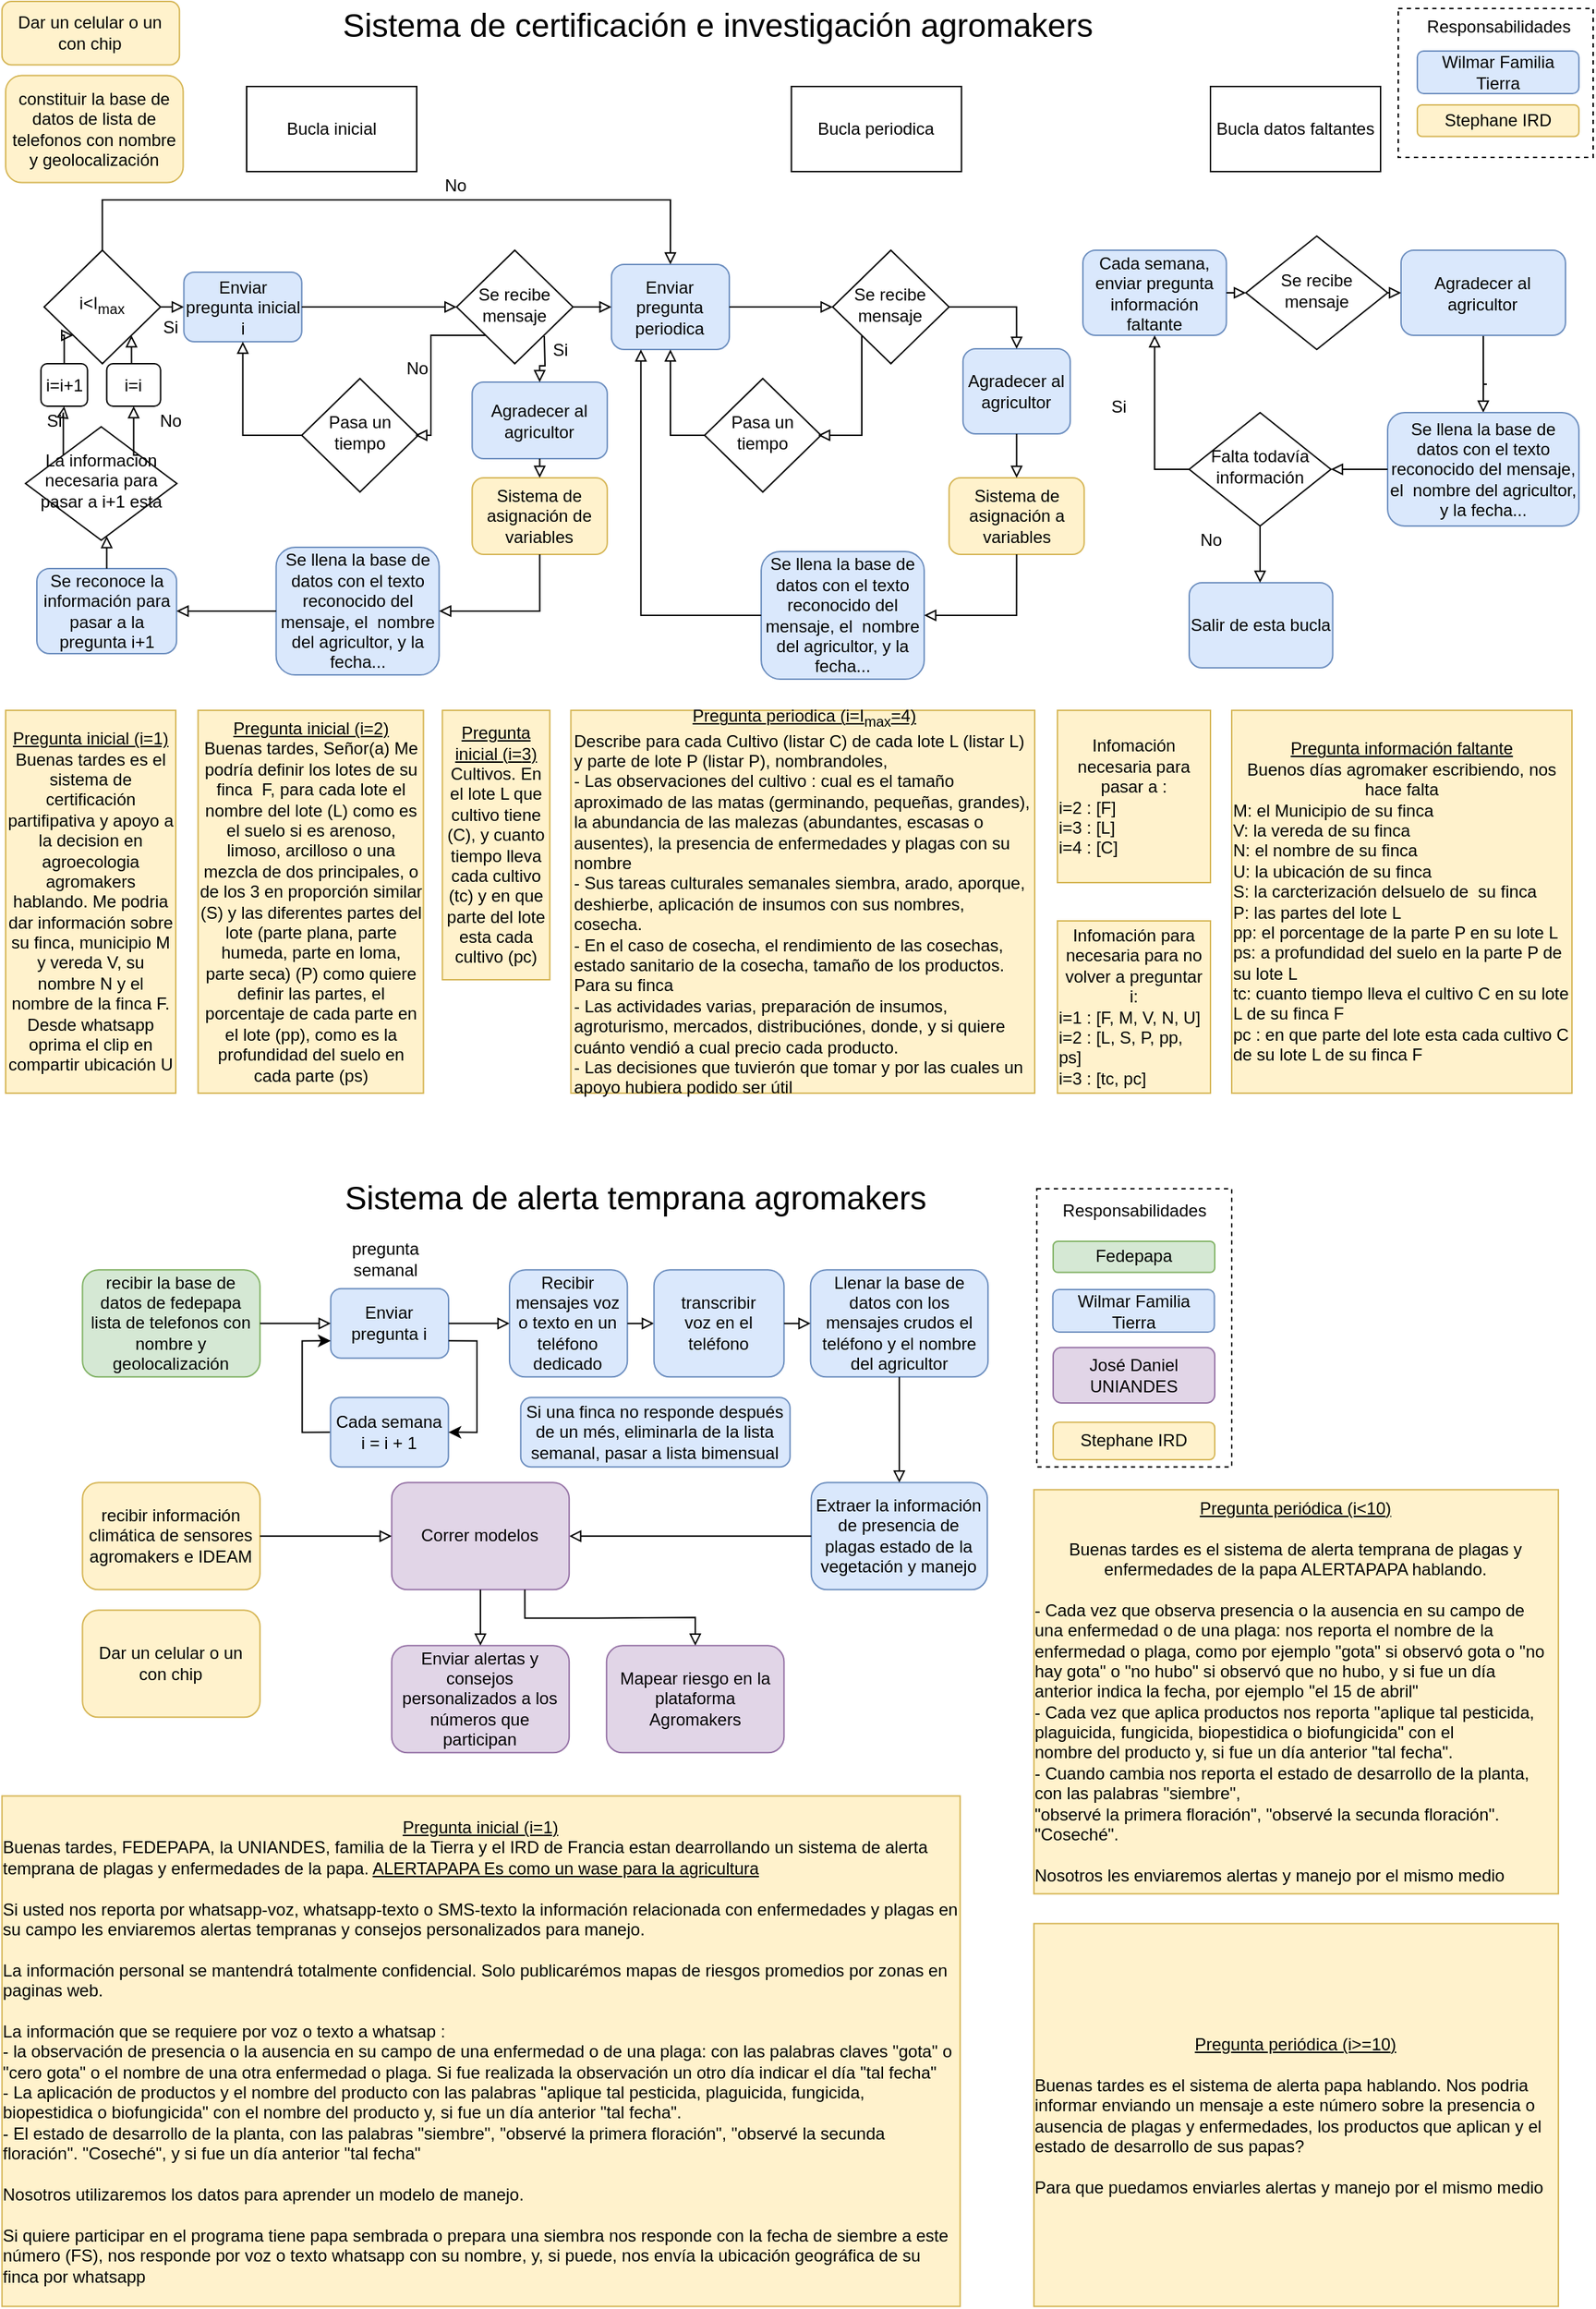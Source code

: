 <mxfile version="12.6.8" type="github">
  <diagram id="C5RBs43oDa-KdzZeNtuy" name="Page-1">
    <mxGraphModel dx="1458" dy="1038" grid="1" gridSize="10" guides="1" tooltips="1" connect="1" arrows="1" fold="1" page="1" pageScale="1" pageWidth="1169" pageHeight="827" math="0" shadow="0">
      <root>
        <mxCell id="WIyWlLk6GJQsqaUBKTNV-0"/>
        <mxCell id="WIyWlLk6GJQsqaUBKTNV-1" parent="WIyWlLk6GJQsqaUBKTNV-0"/>
        <mxCell id="eJcWsqn1xugrgQTTtv47-0" value="&lt;div&gt;&lt;u&gt;Pregunta inicial &lt;/u&gt;&lt;u&gt;&lt;u&gt;(i=&lt;/u&gt;1)&lt;/u&gt;&lt;br&gt;&lt;/div&gt;&lt;div&gt;Buenas tardes es el sistema de certificación partifipativa y apoyo a la decision en agroecologia agromakers hablando. Me podria dar información sobre su finca, municipio M y vereda V, su nombre N y el nombre de la finca F. Desde whatsapp oprima el clip en compartir ubicación U&lt;br&gt;&lt;/div&gt;" style="rounded=0;whiteSpace=wrap;html=1;fillColor=#fff2cc;strokeColor=#d6b656;" parent="WIyWlLk6GJQsqaUBKTNV-1" vertex="1">
          <mxGeometry x="40" y="510" width="120" height="270" as="geometry"/>
        </mxCell>
        <mxCell id="eJcWsqn1xugrgQTTtv47-1" value="&lt;div&gt;&lt;u&gt;Pregunta inicial (i=2) &lt;/u&gt;&lt;br&gt;&lt;/div&gt;&lt;div&gt;Buenas tardes, Señor(a) Me podría definir los lotes de su finca&amp;nbsp; F, para cada lote el nombre del lote (L) como es el suelo si es arenoso, limoso, arcilloso o una mezcla de dos principales, o de los 3 en proporción similar (S) y las diferentes partes del lote (parte plana, parte humeda, parte en loma, parte seca) (P) como quiere definir las partes, el porcentaje de cada parte en el lote (pp), como es la profundidad del suelo en cada parte (ps)&lt;br&gt;&lt;/div&gt;" style="rounded=0;whiteSpace=wrap;html=1;fillColor=#fff2cc;strokeColor=#d6b656;" parent="WIyWlLk6GJQsqaUBKTNV-1" vertex="1">
          <mxGeometry x="175.75" y="510" width="159" height="270" as="geometry"/>
        </mxCell>
        <mxCell id="eJcWsqn1xugrgQTTtv47-3" value="&lt;u&gt;Pregunta inicial (&lt;/u&gt;&lt;u&gt;&lt;u&gt;i=&lt;/u&gt;3) &lt;/u&gt;Cultivos. En el lote L que cultivo tiene (C), y cuanto tiempo lleva cada cultivo (tc) y en que parte del lote esta cada cultivo (pc)" style="rounded=0;whiteSpace=wrap;html=1;fillColor=#fff2cc;strokeColor=#d6b656;" parent="WIyWlLk6GJQsqaUBKTNV-1" vertex="1">
          <mxGeometry x="348.12" y="510" width="75.75" height="190" as="geometry"/>
        </mxCell>
        <mxCell id="eJcWsqn1xugrgQTTtv47-4" value="&lt;div align=&quot;center&quot;&gt;&lt;u&gt;Pregunta periodica (&lt;/u&gt;&lt;u&gt;&lt;u&gt;i=&lt;/u&gt;I&lt;sub&gt;max&lt;/sub&gt;=4)&lt;br&gt;&lt;/u&gt;&lt;/div&gt;&lt;div align=&quot;left&quot;&gt;Describe para cada Cultivo (listar C) de cada lote L (listar L) y parte de lote P (listar P), nombrandoles, &lt;br&gt;&lt;/div&gt;&lt;div align=&quot;left&quot;&gt;- Las observaciones del cultivo : cual es el tamaño aproximado de las matas (germinando, pequeñas, grandes), la abundancia de las malezas (abundantes, escasas o ausentes), la presencia de enfermedades y plagas con su nombre&lt;/div&gt;&lt;div align=&quot;left&quot;&gt;- Sus tareas culturales semanales siembra, arado, aporque, deshierbe, aplicación de insumos con sus nombres, cosecha.&lt;/div&gt;&lt;div&gt;- En el caso de cosecha, el rendimiento de las cosechas, estado sanitario de la cosecha, tamaño de los productos.&lt;/div&gt;&lt;div&gt;Para su finca&lt;br&gt;&lt;/div&gt;&lt;div&gt;- Las actividades varias, preparación de insumos, agroturismo, mercados, distribuciónes, donde, y si quiere cuánto vendió a cual precio cada producto.&lt;br&gt;&lt;/div&gt;&lt;div&gt;- Las decisiones que tuvierón que tomar y por las cuales un apoyo hubiera podido ser útil&lt;br&gt;&lt;/div&gt;" style="rounded=0;whiteSpace=wrap;html=1;align=left;fillColor=#fff2cc;strokeColor=#d6b656;" parent="WIyWlLk6GJQsqaUBKTNV-1" vertex="1">
          <mxGeometry x="438.75" y="510" width="327.25" height="270" as="geometry"/>
        </mxCell>
        <mxCell id="ntUJKvOIBmLxlDmZnV4F-77" value="No" style="text;html=1;align=center;verticalAlign=middle;resizable=0;points=[];autosize=1;" parent="WIyWlLk6GJQsqaUBKTNV-1" vertex="1">
          <mxGeometry x="342.25" y="130" width="30" height="20" as="geometry"/>
        </mxCell>
        <mxCell id="ntUJKvOIBmLxlDmZnV4F-81" value="&lt;div&gt;Infomación necesaria para pasar a :&lt;/div&gt;&lt;div align=&quot;left&quot;&gt;i=2 : [F]&lt;/div&gt;&lt;div align=&quot;left&quot;&gt;i=3 : [L]&lt;/div&gt;&lt;div align=&quot;left&quot;&gt;i=4 : [C]&lt;br&gt;&lt;/div&gt;" style="rounded=0;whiteSpace=wrap;html=1;fillColor=#fff2cc;strokeColor=#d6b656;" parent="WIyWlLk6GJQsqaUBKTNV-1" vertex="1">
          <mxGeometry x="782.06" y="510" width="107.94" height="121.5" as="geometry"/>
        </mxCell>
        <mxCell id="ntUJKvOIBmLxlDmZnV4F-82" value="&lt;div&gt;Infomación para necesaria para no volver a preguntar i:&lt;/div&gt;&lt;div align=&quot;left&quot;&gt;i=1 : [F, M, V, N, U]&lt;/div&gt;&lt;div align=&quot;left&quot;&gt;i=2 : [L, S, P, pp, ps]&lt;/div&gt;&lt;div align=&quot;left&quot;&gt;i=3 : [tc, pc]&lt;br&gt;&lt;/div&gt;" style="rounded=0;whiteSpace=wrap;html=1;fillColor=#fff2cc;strokeColor=#d6b656;" parent="WIyWlLk6GJQsqaUBKTNV-1" vertex="1">
          <mxGeometry x="782.06" y="658.5" width="107.94" height="121.5" as="geometry"/>
        </mxCell>
        <mxCell id="ntUJKvOIBmLxlDmZnV4F-86" value="Cada semana, enviar pregunta información faltante" style="rounded=1;whiteSpace=wrap;html=1;fillColor=#dae8fc;strokeColor=#6c8ebf;" parent="WIyWlLk6GJQsqaUBKTNV-1" vertex="1">
          <mxGeometry x="800" y="185.5" width="101.25" height="60" as="geometry"/>
        </mxCell>
        <mxCell id="ntUJKvOIBmLxlDmZnV4F-87" value="&lt;div&gt;&lt;u&gt;Pregunta información faltante &lt;br&gt;&lt;/u&gt;&lt;/div&gt;&lt;div&gt;Buenos días agromaker escribiendo, nos hace falta &lt;br&gt;&lt;/div&gt;&lt;div align=&quot;left&quot;&gt;M: el Municipio de su finca&lt;/div&gt;&lt;div align=&quot;left&quot;&gt;V: la vereda de su finca&lt;/div&gt;&lt;div align=&quot;left&quot;&gt;N: el nombre de su finca&lt;/div&gt;&lt;div align=&quot;left&quot;&gt;U: la ubicación de su finca&lt;/div&gt;&lt;div align=&quot;left&quot;&gt;S: la carcterización delsuelo de&amp;nbsp; su finca&lt;br&gt;&lt;/div&gt;&lt;div align=&quot;left&quot;&gt;P: las partes del lote L&lt;br&gt;&lt;/div&gt;&lt;div align=&quot;left&quot;&gt;pp: el porcentage de la parte P en su lote L&lt;/div&gt;&lt;div align=&quot;left&quot;&gt;ps: a profundidad del suelo en la parte P de su lote L&lt;/div&gt;&lt;div align=&quot;left&quot;&gt;tc: cuanto tiempo lleva el cultivo C en su lote L de su finca F&lt;/div&gt;&lt;div align=&quot;left&quot;&gt;pc : en que parte del lote esta cada cultivo C de su lote L de su finca F&lt;br&gt;&lt;/div&gt;" style="rounded=0;whiteSpace=wrap;html=1;fillColor=#fff2cc;strokeColor=#d6b656;" parent="WIyWlLk6GJQsqaUBKTNV-1" vertex="1">
          <mxGeometry x="905" y="510" width="240.06" height="270" as="geometry"/>
        </mxCell>
        <mxCell id="ntUJKvOIBmLxlDmZnV4F-88" style="edgeStyle=orthogonalEdgeStyle;rounded=0;orthogonalLoop=1;jettySize=auto;html=1;endArrow=block;endFill=0;entryX=0.5;entryY=0;entryDx=0;entryDy=0;exitX=0.5;exitY=1;exitDx=0;exitDy=0;" parent="WIyWlLk6GJQsqaUBKTNV-1" source="ntUJKvOIBmLxlDmZnV4F-91" target="ntUJKvOIBmLxlDmZnV4F-90" edge="1">
          <mxGeometry relative="1" as="geometry">
            <mxPoint x="1571.07" y="-5.5" as="sourcePoint"/>
            <mxPoint x="1251.07" y="-25.5" as="targetPoint"/>
            <Array as="points">
              <mxPoint x="1085" y="280"/>
              <mxPoint x="1085" y="280"/>
            </Array>
          </mxGeometry>
        </mxCell>
        <mxCell id="ntUJKvOIBmLxlDmZnV4F-90" value="Se llena la base de datos con el texto reconocido del mensaje, el&amp;nbsp; nombre del agricultor, y la fecha..." style="rounded=1;whiteSpace=wrap;html=1;fillColor=#dae8fc;strokeColor=#6c8ebf;" parent="WIyWlLk6GJQsqaUBKTNV-1" vertex="1">
          <mxGeometry x="1015" y="300" width="134.94" height="80" as="geometry"/>
        </mxCell>
        <mxCell id="ntUJKvOIBmLxlDmZnV4F-91" value="Agradecer al agricultor" style="rounded=1;whiteSpace=wrap;html=1;fillColor=#dae8fc;strokeColor=#6c8ebf;" parent="WIyWlLk6GJQsqaUBKTNV-1" vertex="1">
          <mxGeometry x="1024.47" y="185.5" width="116" height="60" as="geometry"/>
        </mxCell>
        <mxCell id="ntUJKvOIBmLxlDmZnV4F-92" style="edgeStyle=orthogonalEdgeStyle;rounded=0;orthogonalLoop=1;jettySize=auto;html=1;exitX=1;exitY=0.5;exitDx=0;exitDy=0;endArrow=block;endFill=0;entryX=0;entryY=0.5;entryDx=0;entryDy=0;" parent="WIyWlLk6GJQsqaUBKTNV-1" source="ntUJKvOIBmLxlDmZnV4F-86" target="ntUJKvOIBmLxlDmZnV4F-96" edge="1">
          <mxGeometry relative="1" as="geometry">
            <mxPoint x="1519.82" y="145.5" as="sourcePoint"/>
            <mxPoint x="1681.7" y="251.5" as="targetPoint"/>
          </mxGeometry>
        </mxCell>
        <mxCell id="ntUJKvOIBmLxlDmZnV4F-96" value="Se recibe mensaje" style="rhombus;whiteSpace=wrap;html=1;shadow=0;fontFamily=Helvetica;fontSize=12;align=center;strokeWidth=1;spacing=6;spacingTop=-4;" parent="WIyWlLk6GJQsqaUBKTNV-1" vertex="1">
          <mxGeometry x="915.0" y="175.5" width="100" height="80" as="geometry"/>
        </mxCell>
        <mxCell id="ntUJKvOIBmLxlDmZnV4F-97" style="edgeStyle=orthogonalEdgeStyle;rounded=0;orthogonalLoop=1;jettySize=auto;html=1;endArrow=block;endFill=0;entryX=0.5;entryY=1;entryDx=0;entryDy=0;exitX=0;exitY=0.5;exitDx=0;exitDy=0;" parent="WIyWlLk6GJQsqaUBKTNV-1" source="ntUJKvOIBmLxlDmZnV4F-98" target="ntUJKvOIBmLxlDmZnV4F-86" edge="1">
          <mxGeometry relative="1" as="geometry">
            <mxPoint x="1719.2" y="274.5" as="sourcePoint"/>
            <mxPoint x="1433.882" y="80" as="targetPoint"/>
          </mxGeometry>
        </mxCell>
        <mxCell id="ntUJKvOIBmLxlDmZnV4F-98" value="Falta todavía información" style="rhombus;whiteSpace=wrap;html=1;shadow=0;fontFamily=Helvetica;fontSize=12;align=center;strokeWidth=1;spacing=6;spacingTop=-4;" parent="WIyWlLk6GJQsqaUBKTNV-1" vertex="1">
          <mxGeometry x="875" y="300" width="100" height="80" as="geometry"/>
        </mxCell>
        <mxCell id="ntUJKvOIBmLxlDmZnV4F-99" style="edgeStyle=orthogonalEdgeStyle;rounded=0;orthogonalLoop=1;jettySize=auto;html=1;endArrow=block;endFill=0;entryX=1;entryY=0.5;entryDx=0;entryDy=0;exitX=0;exitY=0.5;exitDx=0;exitDy=0;" parent="WIyWlLk6GJQsqaUBKTNV-1" source="ntUJKvOIBmLxlDmZnV4F-90" target="ntUJKvOIBmLxlDmZnV4F-98" edge="1">
          <mxGeometry relative="1" as="geometry">
            <mxPoint x="1337.88" y="224" as="sourcePoint"/>
            <mxPoint x="1068.125" y="174" as="targetPoint"/>
          </mxGeometry>
        </mxCell>
        <mxCell id="ntUJKvOIBmLxlDmZnV4F-100" value="Salir de esta bucla" style="rounded=1;whiteSpace=wrap;html=1;fillColor=#dae8fc;strokeColor=#6c8ebf;" parent="WIyWlLk6GJQsqaUBKTNV-1" vertex="1">
          <mxGeometry x="875" y="420" width="101.25" height="60" as="geometry"/>
        </mxCell>
        <mxCell id="ntUJKvOIBmLxlDmZnV4F-101" style="edgeStyle=orthogonalEdgeStyle;rounded=0;orthogonalLoop=1;jettySize=auto;html=1;endArrow=block;endFill=0;entryX=0.5;entryY=0;entryDx=0;entryDy=0;exitX=0.5;exitY=1;exitDx=0;exitDy=0;" parent="WIyWlLk6GJQsqaUBKTNV-1" source="ntUJKvOIBmLxlDmZnV4F-98" target="ntUJKvOIBmLxlDmZnV4F-100" edge="1">
          <mxGeometry relative="1" as="geometry">
            <mxPoint x="1240" y="200" as="sourcePoint"/>
            <mxPoint x="1078.125" y="160" as="targetPoint"/>
            <Array as="points">
              <mxPoint x="926" y="420"/>
            </Array>
          </mxGeometry>
        </mxCell>
        <mxCell id="ntUJKvOIBmLxlDmZnV4F-102" value="Si" style="text;html=1;align=center;verticalAlign=middle;resizable=0;points=[];autosize=1;" parent="WIyWlLk6GJQsqaUBKTNV-1" vertex="1">
          <mxGeometry x="810" y="286" width="30" height="20" as="geometry"/>
        </mxCell>
        <mxCell id="ntUJKvOIBmLxlDmZnV4F-103" value="No" style="text;html=1;align=center;verticalAlign=middle;resizable=0;points=[];autosize=1;" parent="WIyWlLk6GJQsqaUBKTNV-1" vertex="1">
          <mxGeometry x="875" y="380" width="30" height="20" as="geometry"/>
        </mxCell>
        <mxCell id="LFKima_Gjq3WjR07UFZ1-4" value="Enviar pregunta inicial i" style="rounded=1;whiteSpace=wrap;html=1;fillColor=#dae8fc;strokeColor=#6c8ebf;" parent="WIyWlLk6GJQsqaUBKTNV-1" vertex="1">
          <mxGeometry x="165.714" y="201" width="83.17" height="49" as="geometry"/>
        </mxCell>
        <mxCell id="LFKima_Gjq3WjR07UFZ1-41" value="Se llena la base de datos con el texto reconocido del mensaje, el&amp;nbsp; nombre del agricultor, y la fecha..." style="rounded=1;whiteSpace=wrap;html=1;fillColor=#dae8fc;strokeColor=#6c8ebf;" parent="WIyWlLk6GJQsqaUBKTNV-1" vertex="1">
          <mxGeometry x="230.81" y="395" width="115" height="90" as="geometry"/>
        </mxCell>
        <mxCell id="LFKima_Gjq3WjR07UFZ1-51" value="Agradecer al agricultor" style="rounded=1;whiteSpace=wrap;html=1;fillColor=#dae8fc;strokeColor=#6c8ebf;" parent="WIyWlLk6GJQsqaUBKTNV-1" vertex="1">
          <mxGeometry x="369.13" y="278.5" width="95.29" height="54" as="geometry"/>
        </mxCell>
        <mxCell id="hvtxytPNItjEq5nfnZEM-136" value="Sistema de asignación a variables" style="rounded=1;whiteSpace=wrap;html=1;fillColor=#fff2cc;strokeColor=#d6b656;" vertex="1" parent="WIyWlLk6GJQsqaUBKTNV-1">
          <mxGeometry x="705.6" y="346" width="95.29" height="54" as="geometry"/>
        </mxCell>
        <mxCell id="ntUJKvOIBmLxlDmZnV4F-12" value="Enviar pregunta periodica" style="rounded=1;whiteSpace=wrap;html=1;fillColor=#dae8fc;strokeColor=#6c8ebf;" parent="WIyWlLk6GJQsqaUBKTNV-1" vertex="1">
          <mxGeometry x="467.384" y="195.5" width="83.17" height="60" as="geometry"/>
        </mxCell>
        <mxCell id="ntUJKvOIBmLxlDmZnV4F-25" style="edgeStyle=orthogonalEdgeStyle;rounded=0;orthogonalLoop=1;jettySize=auto;html=1;exitX=1;exitY=0.5;exitDx=0;exitDy=0;endArrow=block;endFill=0;entryX=0;entryY=0.5;entryDx=0;entryDy=0;" parent="WIyWlLk6GJQsqaUBKTNV-1" source="LFKima_Gjq3WjR07UFZ1-4" target="LFKima_Gjq3WjR07UFZ1-14" edge="1">
          <mxGeometry relative="1" as="geometry">
            <mxPoint x="341.295" y="276" as="sourcePoint"/>
            <mxPoint x="341.295" y="316" as="targetPoint"/>
          </mxGeometry>
        </mxCell>
        <mxCell id="ntUJKvOIBmLxlDmZnV4F-26" value="La informacion necesaria para pasar a i+1 esta" style="rhombus;whiteSpace=wrap;html=1;shadow=0;fontFamily=Helvetica;fontSize=12;align=center;strokeWidth=1;spacing=6;spacingTop=-4;" parent="WIyWlLk6GJQsqaUBKTNV-1" vertex="1">
          <mxGeometry x="54" y="310" width="106.786" height="80" as="geometry"/>
        </mxCell>
        <mxCell id="ntUJKvOIBmLxlDmZnV4F-29" style="edgeStyle=orthogonalEdgeStyle;rounded=0;orthogonalLoop=1;jettySize=auto;html=1;endArrow=block;endFill=0;exitX=0;exitY=0;exitDx=0;exitDy=0;entryX=0.5;entryY=1;entryDx=0;entryDy=0;" parent="WIyWlLk6GJQsqaUBKTNV-1" source="ntUJKvOIBmLxlDmZnV4F-26" target="ntUJKvOIBmLxlDmZnV4F-52" edge="1">
          <mxGeometry relative="1" as="geometry">
            <mxPoint x="-6.786" y="380" as="sourcePoint"/>
            <mxPoint x="67.143" y="226" as="targetPoint"/>
            <Array as="points">
              <mxPoint x="81.107" y="300"/>
            </Array>
          </mxGeometry>
        </mxCell>
        <mxCell id="ntUJKvOIBmLxlDmZnV4F-33" style="edgeStyle=orthogonalEdgeStyle;rounded=0;orthogonalLoop=1;jettySize=auto;html=1;exitX=1;exitY=0.5;exitDx=0;exitDy=0;endArrow=block;endFill=0;" parent="WIyWlLk6GJQsqaUBKTNV-1" source="LFKima_Gjq3WjR07UFZ1-14" target="ntUJKvOIBmLxlDmZnV4F-12" edge="1">
          <mxGeometry relative="1" as="geometry">
            <mxPoint x="113.348" y="310" as="sourcePoint"/>
            <mxPoint x="173.929" y="236" as="targetPoint"/>
            <Array as="points"/>
          </mxGeometry>
        </mxCell>
        <mxCell id="ntUJKvOIBmLxlDmZnV4F-44" value="No" style="text;html=1;align=center;verticalAlign=middle;resizable=0;points=[];autosize=1;" parent="WIyWlLk6GJQsqaUBKTNV-1" vertex="1">
          <mxGeometry x="314.945" y="258.5" width="30" height="20" as="geometry"/>
        </mxCell>
        <mxCell id="ntUJKvOIBmLxlDmZnV4F-45" value="Si" style="text;html=1;align=center;verticalAlign=middle;resizable=0;points=[];autosize=1;" parent="WIyWlLk6GJQsqaUBKTNV-1" vertex="1">
          <mxGeometry x="416.28" y="245.5" width="30" height="20" as="geometry"/>
        </mxCell>
        <mxCell id="ntUJKvOIBmLxlDmZnV4F-46" value="Pasa un tiempo " style="rhombus;whiteSpace=wrap;html=1;shadow=0;fontFamily=Helvetica;fontSize=12;align=center;strokeWidth=1;spacing=6;spacingTop=-4;" parent="WIyWlLk6GJQsqaUBKTNV-1" vertex="1">
          <mxGeometry x="248.884" y="276" width="82.143" height="80" as="geometry"/>
        </mxCell>
        <mxCell id="ntUJKvOIBmLxlDmZnV4F-47" style="edgeStyle=orthogonalEdgeStyle;rounded=0;orthogonalLoop=1;jettySize=auto;html=1;endArrow=block;endFill=0;entryX=0.5;entryY=1;entryDx=0;entryDy=0;exitX=0;exitY=0.5;exitDx=0;exitDy=0;" parent="WIyWlLk6GJQsqaUBKTNV-1" source="ntUJKvOIBmLxlDmZnV4F-46" target="LFKima_Gjq3WjR07UFZ1-4" edge="1">
          <mxGeometry relative="1" as="geometry">
            <mxPoint x="224.241" y="360" as="sourcePoint"/>
            <mxPoint x="314.598" y="370" as="targetPoint"/>
            <Array as="points">
              <mxPoint x="206.991" y="316"/>
            </Array>
          </mxGeometry>
        </mxCell>
        <mxCell id="LFKima_Gjq3WjR07UFZ1-14" value="Se recibe mensaje" style="rhombus;whiteSpace=wrap;html=1;shadow=0;fontFamily=Helvetica;fontSize=12;align=center;strokeWidth=1;spacing=6;spacingTop=-4;" parent="WIyWlLk6GJQsqaUBKTNV-1" vertex="1">
          <mxGeometry x="358.134" y="185.5" width="82.143" height="80" as="geometry"/>
        </mxCell>
        <mxCell id="LFKima_Gjq3WjR07UFZ1-54" style="edgeStyle=orthogonalEdgeStyle;rounded=0;orthogonalLoop=1;jettySize=auto;html=1;endArrow=block;endFill=0;" parent="WIyWlLk6GJQsqaUBKTNV-1" target="LFKima_Gjq3WjR07UFZ1-51" edge="1">
          <mxGeometry relative="1" as="geometry">
            <mxPoint x="420" y="246" as="sourcePoint"/>
          </mxGeometry>
        </mxCell>
        <mxCell id="ntUJKvOIBmLxlDmZnV4F-43" style="edgeStyle=orthogonalEdgeStyle;rounded=0;orthogonalLoop=1;jettySize=auto;html=1;exitX=0;exitY=1;exitDx=0;exitDy=0;endArrow=block;endFill=0;entryX=0.975;entryY=0.5;entryDx=0;entryDy=0;entryPerimeter=0;" parent="WIyWlLk6GJQsqaUBKTNV-1" source="LFKima_Gjq3WjR07UFZ1-14" target="ntUJKvOIBmLxlDmZnV4F-46" edge="1">
          <mxGeometry relative="1" as="geometry">
            <mxPoint x="394.688" y="296" as="sourcePoint"/>
            <mxPoint x="374.152" y="430" as="targetPoint"/>
            <Array as="points">
              <mxPoint x="340" y="246"/>
              <mxPoint x="340" y="316"/>
            </Array>
          </mxGeometry>
        </mxCell>
        <mxCell id="ntUJKvOIBmLxlDmZnV4F-52" value="i=i+1" style="rounded=1;whiteSpace=wrap;html=1;" parent="WIyWlLk6GJQsqaUBKTNV-1" vertex="1">
          <mxGeometry x="64.884" y="265.5" width="32.857" height="30" as="geometry"/>
        </mxCell>
        <mxCell id="ntUJKvOIBmLxlDmZnV4F-58" value="No" style="text;html=1;align=center;verticalAlign=middle;resizable=0;points=[];autosize=1;" parent="WIyWlLk6GJQsqaUBKTNV-1" vertex="1">
          <mxGeometry x="141.071" y="295.5" width="30" height="20" as="geometry"/>
        </mxCell>
        <mxCell id="ntUJKvOIBmLxlDmZnV4F-59" value="Si" style="text;html=1;align=center;verticalAlign=middle;resizable=0;points=[];autosize=1;" parent="WIyWlLk6GJQsqaUBKTNV-1" vertex="1">
          <mxGeometry x="58.929" y="295.5" width="30" height="20" as="geometry"/>
        </mxCell>
        <mxCell id="ntUJKvOIBmLxlDmZnV4F-60" style="edgeStyle=orthogonalEdgeStyle;rounded=0;orthogonalLoop=1;jettySize=auto;html=1;endArrow=block;endFill=0;exitX=1;exitY=0;exitDx=0;exitDy=0;entryX=0.5;entryY=1;entryDx=0;entryDy=0;" parent="WIyWlLk6GJQsqaUBKTNV-1" source="ntUJKvOIBmLxlDmZnV4F-26" target="ntUJKvOIBmLxlDmZnV4F-61" edge="1">
          <mxGeometry relative="1" as="geometry">
            <mxPoint x="21.964" y="356" as="sourcePoint"/>
            <mxPoint x="54.821" y="300" as="targetPoint"/>
            <Array as="points">
              <mxPoint x="130.393" y="330"/>
            </Array>
          </mxGeometry>
        </mxCell>
        <mxCell id="ntUJKvOIBmLxlDmZnV4F-61" value="i=i" style="rounded=1;whiteSpace=wrap;html=1;" parent="WIyWlLk6GJQsqaUBKTNV-1" vertex="1">
          <mxGeometry x="111.295" y="265.5" width="37.991" height="30" as="geometry"/>
        </mxCell>
        <mxCell id="ntUJKvOIBmLxlDmZnV4F-63" value="Se llena la base de datos con el texto reconocido del mensaje, el&amp;nbsp; nombre del agricultor, y la fecha..." style="rounded=1;whiteSpace=wrap;html=1;fillColor=#dae8fc;strokeColor=#6c8ebf;" parent="WIyWlLk6GJQsqaUBKTNV-1" vertex="1">
          <mxGeometry x="573.04" y="398" width="115" height="90" as="geometry"/>
        </mxCell>
        <mxCell id="ntUJKvOIBmLxlDmZnV4F-64" value="Agradecer al agricultor" style="rounded=1;whiteSpace=wrap;html=1;fillColor=#dae8fc;strokeColor=#6c8ebf;" parent="WIyWlLk6GJQsqaUBKTNV-1" vertex="1">
          <mxGeometry x="715.41" y="255" width="75.67" height="60" as="geometry"/>
        </mxCell>
        <mxCell id="ntUJKvOIBmLxlDmZnV4F-39" style="edgeStyle=orthogonalEdgeStyle;rounded=0;orthogonalLoop=1;jettySize=auto;html=1;endArrow=block;endFill=0;exitX=0.5;exitY=1;exitDx=0;exitDy=0;entryX=0.5;entryY=0;entryDx=0;entryDy=0;" parent="WIyWlLk6GJQsqaUBKTNV-1" source="ntUJKvOIBmLxlDmZnV4F-64" target="hvtxytPNItjEq5nfnZEM-136" edge="1">
          <mxGeometry relative="1" as="geometry">
            <mxPoint x="600.866" y="170" as="sourcePoint"/>
            <mxPoint x="752" y="350" as="targetPoint"/>
          </mxGeometry>
        </mxCell>
        <mxCell id="ntUJKvOIBmLxlDmZnV4F-66" style="edgeStyle=orthogonalEdgeStyle;rounded=0;orthogonalLoop=1;jettySize=auto;html=1;exitX=1;exitY=0.5;exitDx=0;exitDy=0;endArrow=block;endFill=0;entryX=0;entryY=0.5;entryDx=0;entryDy=0;" parent="WIyWlLk6GJQsqaUBKTNV-1" source="ntUJKvOIBmLxlDmZnV4F-12" target="ntUJKvOIBmLxlDmZnV4F-70" edge="1">
          <mxGeometry relative="1" as="geometry">
            <mxPoint x="591.116" y="241" as="sourcePoint"/>
            <mxPoint x="683.526" y="331.5" as="targetPoint"/>
          </mxGeometry>
        </mxCell>
        <mxCell id="ntUJKvOIBmLxlDmZnV4F-68" value="Pasa un tiempo " style="rhombus;whiteSpace=wrap;html=1;shadow=0;fontFamily=Helvetica;fontSize=12;align=center;strokeWidth=1;spacing=6;spacingTop=-4;" parent="WIyWlLk6GJQsqaUBKTNV-1" vertex="1">
          <mxGeometry x="533.098" y="276" width="82.143" height="80" as="geometry"/>
        </mxCell>
        <mxCell id="ntUJKvOIBmLxlDmZnV4F-69" style="edgeStyle=orthogonalEdgeStyle;rounded=0;orthogonalLoop=1;jettySize=auto;html=1;endArrow=block;endFill=0;exitX=0;exitY=0.5;exitDx=0;exitDy=0;entryX=0.5;entryY=1;entryDx=0;entryDy=0;" parent="WIyWlLk6GJQsqaUBKTNV-1" source="ntUJKvOIBmLxlDmZnV4F-68" target="ntUJKvOIBmLxlDmZnV4F-12" edge="1">
          <mxGeometry relative="1" as="geometry">
            <mxPoint x="566.473" y="375.5" as="sourcePoint"/>
            <mxPoint x="516.67" y="260" as="targetPoint"/>
            <Array as="points">
              <mxPoint x="509.277" y="316"/>
            </Array>
          </mxGeometry>
        </mxCell>
        <mxCell id="ntUJKvOIBmLxlDmZnV4F-70" value="Se recibe mensaje" style="rhombus;whiteSpace=wrap;html=1;shadow=0;fontFamily=Helvetica;fontSize=12;align=center;strokeWidth=1;spacing=6;spacingTop=-4;" parent="WIyWlLk6GJQsqaUBKTNV-1" vertex="1">
          <mxGeometry x="623.455" y="185.5" width="82.143" height="80" as="geometry"/>
        </mxCell>
        <mxCell id="ntUJKvOIBmLxlDmZnV4F-62" style="edgeStyle=orthogonalEdgeStyle;rounded=0;orthogonalLoop=1;jettySize=auto;html=1;exitX=1;exitY=0.5;exitDx=0;exitDy=0;endArrow=block;endFill=0;entryX=0.5;entryY=0;entryDx=0;entryDy=0;" parent="WIyWlLk6GJQsqaUBKTNV-1" source="ntUJKvOIBmLxlDmZnV4F-70" target="ntUJKvOIBmLxlDmZnV4F-64" edge="1">
          <mxGeometry relative="1" as="geometry"/>
        </mxCell>
        <mxCell id="ntUJKvOIBmLxlDmZnV4F-67" style="edgeStyle=orthogonalEdgeStyle;rounded=0;orthogonalLoop=1;jettySize=auto;html=1;exitX=0;exitY=1;exitDx=0;exitDy=0;endArrow=block;endFill=0;entryX=0.975;entryY=0.5;entryDx=0;entryDy=0;entryPerimeter=0;" parent="WIyWlLk6GJQsqaUBKTNV-1" source="ntUJKvOIBmLxlDmZnV4F-70" target="ntUJKvOIBmLxlDmZnV4F-68" edge="1">
          <mxGeometry relative="1" as="geometry">
            <mxPoint x="736.919" y="311.5" as="sourcePoint"/>
            <mxPoint x="716.384" y="445.5" as="targetPoint"/>
            <Array as="points">
              <mxPoint x="643.991" y="316"/>
            </Array>
          </mxGeometry>
        </mxCell>
        <mxCell id="ntUJKvOIBmLxlDmZnV4F-71" style="edgeStyle=orthogonalEdgeStyle;rounded=0;orthogonalLoop=1;jettySize=auto;html=1;endArrow=block;endFill=0;entryX=0.25;entryY=1;entryDx=0;entryDy=0;" parent="WIyWlLk6GJQsqaUBKTNV-1" source="ntUJKvOIBmLxlDmZnV4F-63" target="ntUJKvOIBmLxlDmZnV4F-12" edge="1">
          <mxGeometry relative="1" as="geometry">
            <mxPoint x="722.544" y="450" as="sourcePoint"/>
            <mxPoint x="696.259" y="450" as="targetPoint"/>
          </mxGeometry>
        </mxCell>
        <mxCell id="ntUJKvOIBmLxlDmZnV4F-72" value="i&amp;lt;I&lt;sub&gt;max&lt;/sub&gt;" style="rhombus;whiteSpace=wrap;html=1;shadow=0;fontFamily=Helvetica;fontSize=12;align=center;strokeWidth=1;spacing=6;spacingTop=-4;" parent="WIyWlLk6GJQsqaUBKTNV-1" vertex="1">
          <mxGeometry x="67.143" y="185.5" width="82.143" height="80" as="geometry"/>
        </mxCell>
        <mxCell id="ntUJKvOIBmLxlDmZnV4F-75" style="edgeStyle=orthogonalEdgeStyle;rounded=0;orthogonalLoop=1;jettySize=auto;html=1;endArrow=block;endFill=0;entryX=0;entryY=0.5;entryDx=0;entryDy=0;exitX=1;exitY=0.5;exitDx=0;exitDy=0;" parent="WIyWlLk6GJQsqaUBKTNV-1" source="ntUJKvOIBmLxlDmZnV4F-72" target="LFKima_Gjq3WjR07UFZ1-4" edge="1">
          <mxGeometry relative="1" as="geometry">
            <mxPoint x="63.036" y="356" as="sourcePoint"/>
            <mxPoint x="75.357" y="235.5" as="targetPoint"/>
            <Array as="points">
              <mxPoint x="157.5" y="226"/>
              <mxPoint x="157.5" y="226"/>
            </Array>
          </mxGeometry>
        </mxCell>
        <mxCell id="ntUJKvOIBmLxlDmZnV4F-76" style="edgeStyle=orthogonalEdgeStyle;rounded=0;orthogonalLoop=1;jettySize=auto;html=1;endArrow=block;endFill=0;entryX=0.5;entryY=0;entryDx=0;entryDy=0;exitX=0.5;exitY=0;exitDx=0;exitDy=0;" parent="WIyWlLk6GJQsqaUBKTNV-1" source="ntUJKvOIBmLxlDmZnV4F-72" target="ntUJKvOIBmLxlDmZnV4F-12" edge="1">
          <mxGeometry relative="1" as="geometry">
            <mxPoint x="157.5" y="235.5" as="sourcePoint"/>
            <mxPoint x="173.929" y="235.5" as="targetPoint"/>
            <Array as="points">
              <mxPoint x="108.214" y="150"/>
              <mxPoint x="509.071" y="150"/>
            </Array>
          </mxGeometry>
        </mxCell>
        <mxCell id="ntUJKvOIBmLxlDmZnV4F-78" value="Si" style="text;html=1;align=center;verticalAlign=middle;resizable=0;points=[];autosize=1;" parent="WIyWlLk6GJQsqaUBKTNV-1" vertex="1">
          <mxGeometry x="141.071" y="230" width="30" height="20" as="geometry"/>
        </mxCell>
        <mxCell id="ntUJKvOIBmLxlDmZnV4F-79" style="edgeStyle=orthogonalEdgeStyle;rounded=0;orthogonalLoop=1;jettySize=auto;html=1;endArrow=block;endFill=0;exitX=0.5;exitY=0;exitDx=0;exitDy=0;entryX=1;entryY=1;entryDx=0;entryDy=0;" parent="WIyWlLk6GJQsqaUBKTNV-1" source="ntUJKvOIBmLxlDmZnV4F-61" target="ntUJKvOIBmLxlDmZnV4F-72" edge="1">
          <mxGeometry relative="1" as="geometry">
            <mxPoint x="63.036" y="356" as="sourcePoint"/>
            <mxPoint x="83.571" y="250" as="targetPoint"/>
            <Array as="points">
              <mxPoint x="128.75" y="266"/>
            </Array>
          </mxGeometry>
        </mxCell>
        <mxCell id="ntUJKvOIBmLxlDmZnV4F-80" style="edgeStyle=orthogonalEdgeStyle;rounded=0;orthogonalLoop=1;jettySize=auto;html=1;endArrow=block;endFill=0;exitX=0.5;exitY=0;exitDx=0;exitDy=0;entryX=0;entryY=1;entryDx=0;entryDy=0;" parent="WIyWlLk6GJQsqaUBKTNV-1" source="ntUJKvOIBmLxlDmZnV4F-52" target="ntUJKvOIBmLxlDmZnV4F-72" edge="1">
          <mxGeometry relative="1" as="geometry">
            <mxPoint x="71.25" y="366" as="sourcePoint"/>
            <mxPoint x="34.286" y="170" as="targetPoint"/>
            <Array as="points">
              <mxPoint x="81.107" y="246"/>
            </Array>
          </mxGeometry>
        </mxCell>
        <mxCell id="ntUJKvOIBmLxlDmZnV4F-57" value="Se reconoce la información para pasar a la pregunta i+1" style="rounded=1;whiteSpace=wrap;html=1;fillColor=#dae8fc;strokeColor=#6c8ebf;" parent="WIyWlLk6GJQsqaUBKTNV-1" vertex="1">
          <mxGeometry x="62.009" y="410" width="98.571" height="60" as="geometry"/>
        </mxCell>
        <mxCell id="ntUJKvOIBmLxlDmZnV4F-85" style="edgeStyle=orthogonalEdgeStyle;rounded=0;orthogonalLoop=1;jettySize=auto;html=1;exitX=0;exitY=0.5;exitDx=0;exitDy=0;endArrow=block;endFill=0;" parent="WIyWlLk6GJQsqaUBKTNV-1" source="LFKima_Gjq3WjR07UFZ1-41" target="ntUJKvOIBmLxlDmZnV4F-57" edge="1">
          <mxGeometry relative="1" as="geometry">
            <mxPoint x="230.812" y="440" as="sourcePoint"/>
            <mxPoint x="112.321" y="390" as="targetPoint"/>
          </mxGeometry>
        </mxCell>
        <mxCell id="ntUJKvOIBmLxlDmZnV4F-19" style="edgeStyle=orthogonalEdgeStyle;rounded=0;orthogonalLoop=1;jettySize=auto;html=1;endArrow=block;endFill=0;" parent="WIyWlLk6GJQsqaUBKTNV-1" source="ntUJKvOIBmLxlDmZnV4F-57" target="ntUJKvOIBmLxlDmZnV4F-26" edge="1">
          <mxGeometry relative="1" as="geometry">
            <mxPoint x="258.125" y="276" as="sourcePoint"/>
            <mxPoint x="258.125" y="316" as="targetPoint"/>
            <Array as="points">
              <mxPoint x="112.321" y="390"/>
              <mxPoint x="112.321" y="390"/>
            </Array>
          </mxGeometry>
        </mxCell>
        <mxCell id="ntUJKvOIBmLxlDmZnV4F-110" style="edgeStyle=orthogonalEdgeStyle;rounded=0;orthogonalLoop=1;jettySize=auto;html=1;endArrow=block;endFill=0;entryX=0;entryY=0.5;entryDx=0;entryDy=0;exitX=1;exitY=0.5;exitDx=0;exitDy=0;" parent="WIyWlLk6GJQsqaUBKTNV-1" source="ntUJKvOIBmLxlDmZnV4F-96" target="ntUJKvOIBmLxlDmZnV4F-91" edge="1">
          <mxGeometry relative="1" as="geometry">
            <mxPoint x="1095.06" y="255.5" as="sourcePoint"/>
            <mxPoint x="1095.06" y="391.5" as="targetPoint"/>
            <Array as="points">
              <mxPoint x="1015" y="215.5"/>
            </Array>
          </mxGeometry>
        </mxCell>
        <mxCell id="ntUJKvOIBmLxlDmZnV4F-114" value="Bucla datos faltantes" style="rounded=0;whiteSpace=wrap;html=1;" parent="WIyWlLk6GJQsqaUBKTNV-1" vertex="1">
          <mxGeometry x="890" y="70" width="120" height="60" as="geometry"/>
        </mxCell>
        <mxCell id="ntUJKvOIBmLxlDmZnV4F-116" value="Bucla inicial" style="rounded=0;whiteSpace=wrap;html=1;" parent="WIyWlLk6GJQsqaUBKTNV-1" vertex="1">
          <mxGeometry x="210" y="70" width="120" height="60" as="geometry"/>
        </mxCell>
        <mxCell id="ntUJKvOIBmLxlDmZnV4F-117" value="Bucla periodica" style="rounded=0;whiteSpace=wrap;html=1;" parent="WIyWlLk6GJQsqaUBKTNV-1" vertex="1">
          <mxGeometry x="594.33" y="70" width="120" height="60" as="geometry"/>
        </mxCell>
        <mxCell id="ntUJKvOIBmLxlDmZnV4F-118" value="&lt;font style=&quot;font-size: 23px&quot;&gt;Sistema de certificación e investigación agromakers&lt;/font&gt;" style="text;html=1;align=center;verticalAlign=middle;resizable=0;points=[];autosize=1;" parent="WIyWlLk6GJQsqaUBKTNV-1" vertex="1">
          <mxGeometry x="272" y="17" width="540" height="20" as="geometry"/>
        </mxCell>
        <mxCell id="hvtxytPNItjEq5nfnZEM-124" value="Wilmar Familia Tierra" style="rounded=1;whiteSpace=wrap;html=1;fillColor=#dae8fc;strokeColor=#6c8ebf;" vertex="1" parent="WIyWlLk6GJQsqaUBKTNV-1">
          <mxGeometry x="1035.94" y="45" width="114" height="30" as="geometry"/>
        </mxCell>
        <mxCell id="hvtxytPNItjEq5nfnZEM-126" value="Stephane IRD" style="rounded=1;whiteSpace=wrap;html=1;fillColor=#fff2cc;strokeColor=#d6b656;" vertex="1" parent="WIyWlLk6GJQsqaUBKTNV-1">
          <mxGeometry x="1035.94" y="83" width="114" height="22.25" as="geometry"/>
        </mxCell>
        <mxCell id="hvtxytPNItjEq5nfnZEM-128" value="&lt;div&gt;constituir la base de datos de lista de telefonos con nombre y geolocalización&lt;/div&gt;" style="rounded=1;whiteSpace=wrap;html=1;fillColor=#fff2cc;strokeColor=#d6b656;" vertex="1" parent="WIyWlLk6GJQsqaUBKTNV-1">
          <mxGeometry x="40" y="62.25" width="125.24" height="75.5" as="geometry"/>
        </mxCell>
        <mxCell id="ntUJKvOIBmLxlDmZnV4F-119" value="&lt;font style=&quot;font-size: 23px&quot;&gt;Sistema de alerta temprana agromakers&lt;br&gt;&lt;/font&gt;" style="text;html=1;align=center;verticalAlign=middle;resizable=0;points=[];autosize=1;" parent="WIyWlLk6GJQsqaUBKTNV-1" vertex="1">
          <mxGeometry x="269.19" y="843.67" width="430" height="20" as="geometry"/>
        </mxCell>
        <mxCell id="ntUJKvOIBmLxlDmZnV4F-207" value="&lt;div&gt;&lt;u&gt;Pregunta inicial &lt;/u&gt;&lt;u&gt;&lt;u&gt;(i=&lt;/u&gt;1)&lt;/u&gt;&lt;br&gt;&lt;/div&gt;&lt;div align=&quot;left&quot;&gt;Buenas tardes, FEDEPAPA, la UNIANDES, familia de la Tierra y el IRD de Francia estan dearrollando un sistema de alerta temprana de plagas y enfermedades de la papa. &lt;u&gt;ALERTAPAPA Es como un wase para la agricultura&lt;/u&gt;&lt;br&gt;&lt;/div&gt;&lt;div align=&quot;left&quot;&gt;&lt;br&gt;&lt;/div&gt;&lt;div align=&quot;left&quot;&gt;Si usted nos reporta por whatsapp-voz, whatsapp-texto o SMS-texto la información relacionada con enfermedades y plagas en su campo les enviaremos alertas tempranas y consejos personalizados para manejo. &lt;br&gt;&lt;/div&gt;&lt;div align=&quot;left&quot;&gt;&lt;br&gt;&lt;/div&gt;&lt;div align=&quot;left&quot;&gt;La información personal se mantendrá totalmente confidencial. Solo publicarémos mapas de riesgos promedios por zonas en paginas web.&lt;br&gt;&lt;/div&gt;&lt;div align=&quot;left&quot;&gt;&lt;br&gt;&lt;/div&gt;&lt;div align=&quot;left&quot;&gt;La información que se requiere por voz o texto a whatsap :&lt;br&gt;&lt;/div&gt;&lt;div align=&quot;left&quot;&gt;- la observación de presencia o la ausencia en su campo de una enfermedad o de una plaga: con las palabras claves &quot;gota&quot; o &quot;cero gota&quot; o el nombre de una otra enfermedad o plaga. Si fue realizada la observación un otro día indicar el día &quot;tal fecha&quot;&lt;/div&gt;&lt;div align=&quot;left&quot;&gt;- La aplicación de productos y el nombre del producto con las palabras &quot;aplique tal pesticida, plaguicida, fungicida, biopestidica o biofungicida&quot; con el nombre del producto y, si fue un día anterior &quot;tal fecha&quot;.&lt;/div&gt;&lt;div align=&quot;left&quot;&gt;- El estado de desarrollo de la planta, con las palabras &quot;siembre&quot;, &quot;observé la primera floración&quot;, &quot;observé la secunda floración&quot;. &quot;Coseché&quot;, y si fue un día anterior &quot;tal fecha&quot;&lt;br&gt;&lt;/div&gt;&lt;div&gt;&lt;br&gt;&lt;/div&gt;&lt;div align=&quot;left&quot;&gt;Nosotros utilizaremos los datos para aprender un modelo de manejo.&lt;/div&gt;&lt;div align=&quot;left&quot;&gt;&lt;br&gt;&lt;/div&gt;&lt;div align=&quot;left&quot;&gt;Si quiere participar en el programa tiene papa sembrada o prepara una siembra nos responde con la fecha de siembre a este número (FS), nos responde por voz o texto whatsapp con su nombre, y, si puede, nos envía la ubicación geográfica de su finca por whatsapp&lt;br&gt;&lt;/div&gt;" style="rounded=0;whiteSpace=wrap;html=1;fillColor=#fff2cc;strokeColor=#d6b656;" parent="WIyWlLk6GJQsqaUBKTNV-1" vertex="1">
          <mxGeometry x="37.38" y="1275.67" width="676" height="360" as="geometry"/>
        </mxCell>
        <mxCell id="ntUJKvOIBmLxlDmZnV4F-208" value="&lt;div&gt;&lt;u&gt;Pregunta periódica &lt;/u&gt;&lt;u&gt;&lt;u&gt;(i&amp;lt;10&lt;/u&gt;)&lt;/u&gt;&lt;br&gt;&lt;/div&gt;&lt;div&gt;&lt;br&gt;&lt;/div&gt;&lt;div&gt;Buenas tardes es el sistema de alerta temprana de plagas y enfermedades de la papa ALERTAPAPA hablando.&lt;/div&gt;&lt;div&gt;&lt;div align=&quot;left&quot;&gt;&lt;br&gt;&lt;/div&gt;&lt;div align=&quot;left&quot;&gt;- Cada vez que observa presencia o la ausencia en su campo de una enfermedad o de una plaga: nos reporta el nombre de la enfermedad o plaga, como por ejemplo &quot;gota&quot; si observó gota o &quot;no hay gota&quot; o &quot;no hubo&quot; si observó que no hubo,  y si fue un día anterior indica la fecha, por ejemplo &quot;el 15 de abril&quot;&lt;/div&gt;&lt;div align=&quot;left&quot;&gt;- Cada vez que  aplica productos nos reporta &quot;aplique tal pesticida, plaguicida, fungicida, biopestidica o biofungicida&quot; con el &lt;br&gt;nombre del producto y, si fue un día anterior &quot;tal fecha&quot;.&lt;/div&gt;&lt;div align=&quot;left&quot;&gt;- Cuando cambia nos reporta el estado de desarrollo de la planta, con las palabras &quot;siembre&quot;, &lt;br&gt;&quot;observé la primera floración&quot;, &quot;observé la secunda floración&quot;. &lt;br&gt;&quot;Coseché&quot;.&lt;/div&gt;&lt;div align=&quot;left&quot;&gt;&lt;br&gt;&lt;/div&gt;&lt;div align=&quot;left&quot;&gt;Nosotros les enviaremos alertas y manejo por el mismo medio&lt;br&gt;&lt;/div&gt;&lt;/div&gt;" style="rounded=0;whiteSpace=wrap;html=1;fillColor=#fff2cc;strokeColor=#d6b656;" parent="WIyWlLk6GJQsqaUBKTNV-1" vertex="1">
          <mxGeometry x="765.44" y="1059.67" width="370" height="285" as="geometry"/>
        </mxCell>
        <mxCell id="hvtxytPNItjEq5nfnZEM-0" value="&lt;div&gt;&lt;u&gt;Pregunta periódica &lt;/u&gt;&lt;u&gt;&lt;u&gt;(i&amp;gt;=10&lt;/u&gt;)&lt;/u&gt;&lt;br&gt;&lt;/div&gt;&lt;div&gt;&lt;br&gt;&lt;/div&gt;&lt;div&gt;&lt;div align=&quot;left&quot;&gt;Buenas tardes es el sistema de alerta papa hablando. Nos podria informar enviando un mensaje a este número sobre la presencia o ausencia de plagas y enfermedades, los productos que aplican y el estado de desarrollo de sus papas?&lt;br&gt;&lt;/div&gt;&lt;div align=&quot;left&quot;&gt;&lt;br&gt;&lt;/div&gt;&lt;div align=&quot;left&quot;&gt;Para que puedamos enviarles alertas y manejo por el mismo medio&lt;br&gt;&lt;/div&gt;&lt;/div&gt;" style="rounded=0;whiteSpace=wrap;html=1;fillColor=#fff2cc;strokeColor=#d6b656;" vertex="1" parent="WIyWlLk6GJQsqaUBKTNV-1">
          <mxGeometry x="765.44" y="1365.67" width="370" height="270" as="geometry"/>
        </mxCell>
        <mxCell id="hvtxytPNItjEq5nfnZEM-2" value="Enviar pregunta i" style="rounded=1;whiteSpace=wrap;html=1;fillColor=#dae8fc;strokeColor=#6c8ebf;" vertex="1" parent="WIyWlLk6GJQsqaUBKTNV-1">
          <mxGeometry x="269.314" y="917.92" width="83.17" height="49" as="geometry"/>
        </mxCell>
        <mxCell id="hvtxytPNItjEq5nfnZEM-3" value="Recibir mensajes voz o texto en un teléfono dedicado" style="rounded=1;whiteSpace=wrap;html=1;fillColor=#dae8fc;strokeColor=#6c8ebf;" vertex="1" parent="WIyWlLk6GJQsqaUBKTNV-1">
          <mxGeometry x="395.47" y="904.67" width="83.17" height="75.5" as="geometry"/>
        </mxCell>
        <mxCell id="hvtxytPNItjEq5nfnZEM-4" style="edgeStyle=orthogonalEdgeStyle;rounded=0;orthogonalLoop=1;jettySize=auto;html=1;exitX=1;exitY=0.5;exitDx=0;exitDy=0;endArrow=block;endFill=0;entryX=0;entryY=0.5;entryDx=0;entryDy=0;" edge="1" parent="WIyWlLk6GJQsqaUBKTNV-1" source="hvtxytPNItjEq5nfnZEM-2" target="hvtxytPNItjEq5nfnZEM-3">
          <mxGeometry relative="1" as="geometry">
            <mxPoint x="390.605" y="992.92" as="sourcePoint"/>
            <mxPoint x="339.414" y="942.42" as="targetPoint"/>
          </mxGeometry>
        </mxCell>
        <mxCell id="hvtxytPNItjEq5nfnZEM-15" style="edgeStyle=orthogonalEdgeStyle;rounded=0;orthogonalLoop=1;jettySize=auto;html=1;endArrow=block;endFill=0;entryX=0;entryY=0.5;entryDx=0;entryDy=0;exitX=1;exitY=0.5;exitDx=0;exitDy=0;" edge="1" parent="WIyWlLk6GJQsqaUBKTNV-1" source="hvtxytPNItjEq5nfnZEM-3" target="hvtxytPNItjEq5nfnZEM-35">
          <mxGeometry relative="1" as="geometry">
            <mxPoint x="469.31" y="942.92" as="sourcePoint"/>
            <mxPoint x="491.44" y="952.42" as="targetPoint"/>
            <Array as="points"/>
          </mxGeometry>
        </mxCell>
        <mxCell id="hvtxytPNItjEq5nfnZEM-16" value="Llenar la base de datos con los mensajes crudos el teléfono y el nombre del agricultor" style="rounded=1;whiteSpace=wrap;html=1;fillColor=#dae8fc;strokeColor=#6c8ebf;" vertex="1" parent="WIyWlLk6GJQsqaUBKTNV-1">
          <mxGeometry x="607.84" y="904.67" width="125.24" height="75.5" as="geometry"/>
        </mxCell>
        <mxCell id="hvtxytPNItjEq5nfnZEM-17" value="recibir la base de datos de fedepapa lista de telefonos con nombre y geolocalización" style="rounded=1;whiteSpace=wrap;html=1;fillColor=#d5e8d4;strokeColor=#82b366;" vertex="1" parent="WIyWlLk6GJQsqaUBKTNV-1">
          <mxGeometry x="94.19" y="904.67" width="125.24" height="75.5" as="geometry"/>
        </mxCell>
        <mxCell id="hvtxytPNItjEq5nfnZEM-18" value="recibir información climática de sensores agromakers e IDEAM" style="rounded=1;whiteSpace=wrap;html=1;fillColor=#fff2cc;strokeColor=#d6b656;" vertex="1" parent="WIyWlLk6GJQsqaUBKTNV-1">
          <mxGeometry x="94.19" y="1054.67" width="125.24" height="75.5" as="geometry"/>
        </mxCell>
        <mxCell id="hvtxytPNItjEq5nfnZEM-19" value="Extraer la información de presencia de plagas estado de la vegetación y manejo" style="rounded=1;whiteSpace=wrap;html=1;fillColor=#dae8fc;strokeColor=#6c8ebf;" vertex="1" parent="WIyWlLk6GJQsqaUBKTNV-1">
          <mxGeometry x="608.34" y="1054.67" width="124.24" height="75.5" as="geometry"/>
        </mxCell>
        <mxCell id="hvtxytPNItjEq5nfnZEM-20" style="edgeStyle=orthogonalEdgeStyle;rounded=0;orthogonalLoop=1;jettySize=auto;html=1;endArrow=block;endFill=0;entryX=0.5;entryY=0;entryDx=0;entryDy=0;exitX=0.5;exitY=1;exitDx=0;exitDy=0;" edge="1" parent="WIyWlLk6GJQsqaUBKTNV-1" source="hvtxytPNItjEq5nfnZEM-16" target="hvtxytPNItjEq5nfnZEM-19">
          <mxGeometry relative="1" as="geometry">
            <mxPoint x="588.52" y="984.67" as="sourcePoint"/>
            <mxPoint x="536.31" y="952.42" as="targetPoint"/>
            <Array as="points"/>
          </mxGeometry>
        </mxCell>
        <mxCell id="hvtxytPNItjEq5nfnZEM-21" style="edgeStyle=orthogonalEdgeStyle;rounded=0;orthogonalLoop=1;jettySize=auto;html=1;endArrow=block;endFill=0;entryX=1;entryY=0.5;entryDx=0;entryDy=0;exitX=0;exitY=0.5;exitDx=0;exitDy=0;fontStyle=1" edge="1" parent="WIyWlLk6GJQsqaUBKTNV-1" source="hvtxytPNItjEq5nfnZEM-19" target="hvtxytPNItjEq5nfnZEM-22">
          <mxGeometry relative="1" as="geometry">
            <mxPoint x="498.64" y="972.42" as="sourcePoint"/>
            <mxPoint x="539.31" y="972.42" as="targetPoint"/>
            <Array as="points"/>
          </mxGeometry>
        </mxCell>
        <mxCell id="hvtxytPNItjEq5nfnZEM-22" value="Correr modelos" style="rounded=1;whiteSpace=wrap;html=1;fillColor=#e1d5e7;strokeColor=#9673a6;" vertex="1" parent="WIyWlLk6GJQsqaUBKTNV-1">
          <mxGeometry x="312.33" y="1054.67" width="125.24" height="75.5" as="geometry"/>
        </mxCell>
        <mxCell id="hvtxytPNItjEq5nfnZEM-23" style="edgeStyle=orthogonalEdgeStyle;rounded=0;orthogonalLoop=1;jettySize=auto;html=1;endArrow=block;endFill=0;entryX=0;entryY=0.5;entryDx=0;entryDy=0;exitX=1;exitY=0.5;exitDx=0;exitDy=0;fontStyle=1" edge="1" parent="WIyWlLk6GJQsqaUBKTNV-1" source="hvtxytPNItjEq5nfnZEM-18" target="hvtxytPNItjEq5nfnZEM-22">
          <mxGeometry relative="1" as="geometry">
            <mxPoint x="529.31" y="1102.42" as="sourcePoint"/>
            <mxPoint x="447.57" y="1102.42" as="targetPoint"/>
            <Array as="points"/>
          </mxGeometry>
        </mxCell>
        <mxCell id="hvtxytPNItjEq5nfnZEM-24" style="edgeStyle=orthogonalEdgeStyle;rounded=0;orthogonalLoop=1;jettySize=auto;html=1;endArrow=block;endFill=0;entryX=0;entryY=0.5;entryDx=0;entryDy=0;exitX=1;exitY=0.5;exitDx=0;exitDy=0;fontStyle=1" edge="1" parent="WIyWlLk6GJQsqaUBKTNV-1" source="hvtxytPNItjEq5nfnZEM-17" target="hvtxytPNItjEq5nfnZEM-2">
          <mxGeometry relative="1" as="geometry">
            <mxPoint x="539.31" y="1102.42" as="sourcePoint"/>
            <mxPoint x="457.57" y="1102.42" as="targetPoint"/>
            <Array as="points"/>
          </mxGeometry>
        </mxCell>
        <mxCell id="hvtxytPNItjEq5nfnZEM-25" value="Enviar alertas y consejos personalizados a los números que participan" style="rounded=1;whiteSpace=wrap;html=1;fillColor=#e1d5e7;strokeColor=#9673a6;" vertex="1" parent="WIyWlLk6GJQsqaUBKTNV-1">
          <mxGeometry x="312.33" y="1169.67" width="125.24" height="75.5" as="geometry"/>
        </mxCell>
        <mxCell id="hvtxytPNItjEq5nfnZEM-26" style="edgeStyle=orthogonalEdgeStyle;rounded=0;orthogonalLoop=1;jettySize=auto;html=1;endArrow=block;endFill=0;entryX=0.5;entryY=0;entryDx=0;entryDy=0;exitX=0.5;exitY=1;exitDx=0;exitDy=0;fontStyle=1" edge="1" parent="WIyWlLk6GJQsqaUBKTNV-1" source="hvtxytPNItjEq5nfnZEM-22" target="hvtxytPNItjEq5nfnZEM-25">
          <mxGeometry relative="1" as="geometry">
            <mxPoint x="529.31" y="1102.42" as="sourcePoint"/>
            <mxPoint x="447.57" y="1102.42" as="targetPoint"/>
            <Array as="points"/>
          </mxGeometry>
        </mxCell>
        <mxCell id="hvtxytPNItjEq5nfnZEM-29" style="edgeStyle=orthogonalEdgeStyle;rounded=0;orthogonalLoop=1;jettySize=auto;html=1;exitX=0;exitY=0.5;exitDx=0;exitDy=0;entryX=0;entryY=0.75;entryDx=0;entryDy=0;" edge="1" parent="WIyWlLk6GJQsqaUBKTNV-1" source="hvtxytPNItjEq5nfnZEM-27" target="hvtxytPNItjEq5nfnZEM-2">
          <mxGeometry relative="1" as="geometry"/>
        </mxCell>
        <mxCell id="hvtxytPNItjEq5nfnZEM-27" value="&lt;div&gt;Cada semana &lt;br&gt;&lt;/div&gt;&lt;div&gt;i = i + 1&lt;/div&gt;" style="rounded=1;whiteSpace=wrap;html=1;fillColor=#dae8fc;strokeColor=#6c8ebf;" vertex="1" parent="WIyWlLk6GJQsqaUBKTNV-1">
          <mxGeometry x="269.194" y="994.67" width="83.17" height="49" as="geometry"/>
        </mxCell>
        <mxCell id="hvtxytPNItjEq5nfnZEM-28" style="edgeStyle=orthogonalEdgeStyle;rounded=0;orthogonalLoop=1;jettySize=auto;html=1;exitX=1;exitY=0.75;exitDx=0;exitDy=0;entryX=1;entryY=0.5;entryDx=0;entryDy=0;" edge="1" parent="WIyWlLk6GJQsqaUBKTNV-1" source="hvtxytPNItjEq5nfnZEM-2" target="hvtxytPNItjEq5nfnZEM-27">
          <mxGeometry relative="1" as="geometry"/>
        </mxCell>
        <mxCell id="hvtxytPNItjEq5nfnZEM-30" value="Dar un celular o un con chip" style="rounded=1;whiteSpace=wrap;html=1;fillColor=#fff2cc;strokeColor=#d6b656;" vertex="1" parent="WIyWlLk6GJQsqaUBKTNV-1">
          <mxGeometry x="94.19" y="1144.67" width="125.24" height="75.5" as="geometry"/>
        </mxCell>
        <mxCell id="hvtxytPNItjEq5nfnZEM-31" value="Fedepapa" style="rounded=1;whiteSpace=wrap;html=1;fillColor=#d5e8d4;strokeColor=#82b366;" vertex="1" parent="WIyWlLk6GJQsqaUBKTNV-1">
          <mxGeometry x="779.03" y="884.51" width="114" height="21.87" as="geometry"/>
        </mxCell>
        <mxCell id="hvtxytPNItjEq5nfnZEM-35" value="&lt;div&gt;transcribir &lt;br&gt;&lt;/div&gt;&lt;div&gt;voz en el &lt;br&gt;&lt;/div&gt;&lt;div&gt;teléfono&lt;/div&gt;" style="rounded=1;whiteSpace=wrap;html=1;fillColor=#dae8fc;strokeColor=#6c8ebf;" vertex="1" parent="WIyWlLk6GJQsqaUBKTNV-1">
          <mxGeometry x="497.38" y="904.67" width="91.78" height="75.5" as="geometry"/>
        </mxCell>
        <mxCell id="hvtxytPNItjEq5nfnZEM-37" style="edgeStyle=orthogonalEdgeStyle;rounded=0;orthogonalLoop=1;jettySize=auto;html=1;endArrow=block;endFill=0;exitX=1;exitY=0.5;exitDx=0;exitDy=0;entryX=0;entryY=0.5;entryDx=0;entryDy=0;" edge="1" parent="WIyWlLk6GJQsqaUBKTNV-1" source="hvtxytPNItjEq5nfnZEM-35" target="hvtxytPNItjEq5nfnZEM-16">
          <mxGeometry relative="1" as="geometry">
            <mxPoint x="498.64" y="962.42" as="sourcePoint"/>
            <mxPoint x="618.38" y="942.67" as="targetPoint"/>
            <Array as="points"/>
          </mxGeometry>
        </mxCell>
        <mxCell id="hvtxytPNItjEq5nfnZEM-38" value="Wilmar Familia Tierra" style="rounded=1;whiteSpace=wrap;html=1;fillColor=#dae8fc;strokeColor=#6c8ebf;" vertex="1" parent="WIyWlLk6GJQsqaUBKTNV-1">
          <mxGeometry x="778.78" y="918.51" width="114" height="30" as="geometry"/>
        </mxCell>
        <mxCell id="hvtxytPNItjEq5nfnZEM-39" value="José Daniel UNIANDES" style="rounded=1;whiteSpace=wrap;html=1;fillColor=#e1d5e7;strokeColor=#9673a6;" vertex="1" parent="WIyWlLk6GJQsqaUBKTNV-1">
          <mxGeometry x="779.03" y="959.38" width="114" height="39.13" as="geometry"/>
        </mxCell>
        <mxCell id="hvtxytPNItjEq5nfnZEM-41" value="Stephane IRD" style="rounded=1;whiteSpace=wrap;html=1;fillColor=#fff2cc;strokeColor=#d6b656;" vertex="1" parent="WIyWlLk6GJQsqaUBKTNV-1">
          <mxGeometry x="779.03" y="1012.13" width="114" height="26.38" as="geometry"/>
        </mxCell>
        <mxCell id="hvtxytPNItjEq5nfnZEM-44" value="Mapear riesgo en la plataforma Agromakers" style="rounded=1;whiteSpace=wrap;html=1;fillColor=#e1d5e7;strokeColor=#9673a6;" vertex="1" parent="WIyWlLk6GJQsqaUBKTNV-1">
          <mxGeometry x="463.92" y="1169.67" width="125.24" height="75.5" as="geometry"/>
        </mxCell>
        <mxCell id="hvtxytPNItjEq5nfnZEM-45" style="edgeStyle=orthogonalEdgeStyle;rounded=0;orthogonalLoop=1;jettySize=auto;html=1;endArrow=block;endFill=0;entryX=0.5;entryY=0;entryDx=0;entryDy=0;exitX=0.75;exitY=1;exitDx=0;exitDy=0;fontStyle=1" edge="1" parent="WIyWlLk6GJQsqaUBKTNV-1" source="hvtxytPNItjEq5nfnZEM-22" target="hvtxytPNItjEq5nfnZEM-44">
          <mxGeometry relative="1" as="geometry">
            <mxPoint x="384.95" y="1140.17" as="sourcePoint"/>
            <mxPoint x="384.95" y="1179.67" as="targetPoint"/>
            <Array as="points"/>
          </mxGeometry>
        </mxCell>
        <mxCell id="hvtxytPNItjEq5nfnZEM-46" value="Responsabilidades" style="text;html=1;align=center;verticalAlign=middle;resizable=0;points=[];autosize=1;" vertex="1" parent="WIyWlLk6GJQsqaUBKTNV-1">
          <mxGeometry x="776.03" y="852.51" width="120" height="20" as="geometry"/>
        </mxCell>
        <mxCell id="hvtxytPNItjEq5nfnZEM-47" value="pregunta semanal" style="text;html=1;strokeColor=none;fillColor=none;align=center;verticalAlign=middle;whiteSpace=wrap;rounded=0;" vertex="1" parent="WIyWlLk6GJQsqaUBKTNV-1">
          <mxGeometry x="288.19" y="886.67" width="40" height="20" as="geometry"/>
        </mxCell>
        <mxCell id="hvtxytPNItjEq5nfnZEM-49" value="Si una finca no responde después de un més, eliminarla de la lista semanal, pasar a lista bimensual" style="rounded=1;whiteSpace=wrap;html=1;fillColor=#dae8fc;strokeColor=#6c8ebf;" vertex="1" parent="WIyWlLk6GJQsqaUBKTNV-1">
          <mxGeometry x="403.38" y="994.67" width="190" height="49" as="geometry"/>
        </mxCell>
        <mxCell id="hvtxytPNItjEq5nfnZEM-135" value="Dar un celular o un con chip" style="rounded=1;whiteSpace=wrap;html=1;fillColor=#fff2cc;strokeColor=#d6b656;" vertex="1" parent="WIyWlLk6GJQsqaUBKTNV-1">
          <mxGeometry x="37.38" y="10" width="125.24" height="44.75" as="geometry"/>
        </mxCell>
        <mxCell id="hvtxytPNItjEq5nfnZEM-138" value="Sistema de asignación de variables" style="rounded=1;whiteSpace=wrap;html=1;fillColor=#fff2cc;strokeColor=#d6b656;" vertex="1" parent="WIyWlLk6GJQsqaUBKTNV-1">
          <mxGeometry x="369.13" y="346" width="95.29" height="54" as="geometry"/>
        </mxCell>
        <mxCell id="hvtxytPNItjEq5nfnZEM-139" style="edgeStyle=orthogonalEdgeStyle;rounded=0;orthogonalLoop=1;jettySize=auto;html=1;endArrow=block;endFill=0;entryX=1;entryY=0.5;entryDx=0;entryDy=0;exitX=0.5;exitY=1;exitDx=0;exitDy=0;" edge="1" parent="WIyWlLk6GJQsqaUBKTNV-1" source="hvtxytPNItjEq5nfnZEM-138" target="LFKima_Gjq3WjR07UFZ1-41">
          <mxGeometry relative="1" as="geometry">
            <mxPoint x="419.735" y="332.5" as="sourcePoint"/>
            <mxPoint x="345.81" y="425" as="targetPoint"/>
          </mxGeometry>
        </mxCell>
        <mxCell id="hvtxytPNItjEq5nfnZEM-142" style="edgeStyle=orthogonalEdgeStyle;rounded=0;orthogonalLoop=1;jettySize=auto;html=1;endArrow=block;endFill=0;exitX=0.5;exitY=1;exitDx=0;exitDy=0;entryX=0.5;entryY=0;entryDx=0;entryDy=0;" edge="1" parent="WIyWlLk6GJQsqaUBKTNV-1" source="LFKima_Gjq3WjR07UFZ1-51" target="hvtxytPNItjEq5nfnZEM-138">
          <mxGeometry relative="1" as="geometry">
            <mxPoint x="763.245" y="325" as="sourcePoint"/>
            <mxPoint x="763.245" y="356" as="targetPoint"/>
          </mxGeometry>
        </mxCell>
        <mxCell id="hvtxytPNItjEq5nfnZEM-143" style="edgeStyle=orthogonalEdgeStyle;rounded=0;orthogonalLoop=1;jettySize=auto;html=1;endArrow=block;endFill=0;exitX=0.5;exitY=1;exitDx=0;exitDy=0;entryX=1;entryY=0.5;entryDx=0;entryDy=0;" edge="1" parent="WIyWlLk6GJQsqaUBKTNV-1" source="hvtxytPNItjEq5nfnZEM-136" target="ntUJKvOIBmLxlDmZnV4F-63">
          <mxGeometry relative="1" as="geometry">
            <mxPoint x="773.245" y="335" as="sourcePoint"/>
            <mxPoint x="773.245" y="366" as="targetPoint"/>
          </mxGeometry>
        </mxCell>
        <mxCell id="hvtxytPNItjEq5nfnZEM-144" value="Responsabilidades" style="text;html=1;align=center;verticalAlign=middle;resizable=0;points=[];autosize=1;" vertex="1" parent="WIyWlLk6GJQsqaUBKTNV-1">
          <mxGeometry x="1032.94" y="18.0" width="120" height="20" as="geometry"/>
        </mxCell>
        <mxCell id="hvtxytPNItjEq5nfnZEM-146" value="" style="rounded=0;whiteSpace=wrap;html=1;dashed=1;fillColor=none;" vertex="1" parent="WIyWlLk6GJQsqaUBKTNV-1">
          <mxGeometry x="1022.47" y="15" width="137.53" height="105" as="geometry"/>
        </mxCell>
        <mxCell id="hvtxytPNItjEq5nfnZEM-147" value="" style="rounded=0;whiteSpace=wrap;html=1;dashed=1;fillColor=none;" vertex="1" parent="WIyWlLk6GJQsqaUBKTNV-1">
          <mxGeometry x="767.47" y="847.34" width="137.53" height="196.33" as="geometry"/>
        </mxCell>
      </root>
    </mxGraphModel>
  </diagram>
</mxfile>
